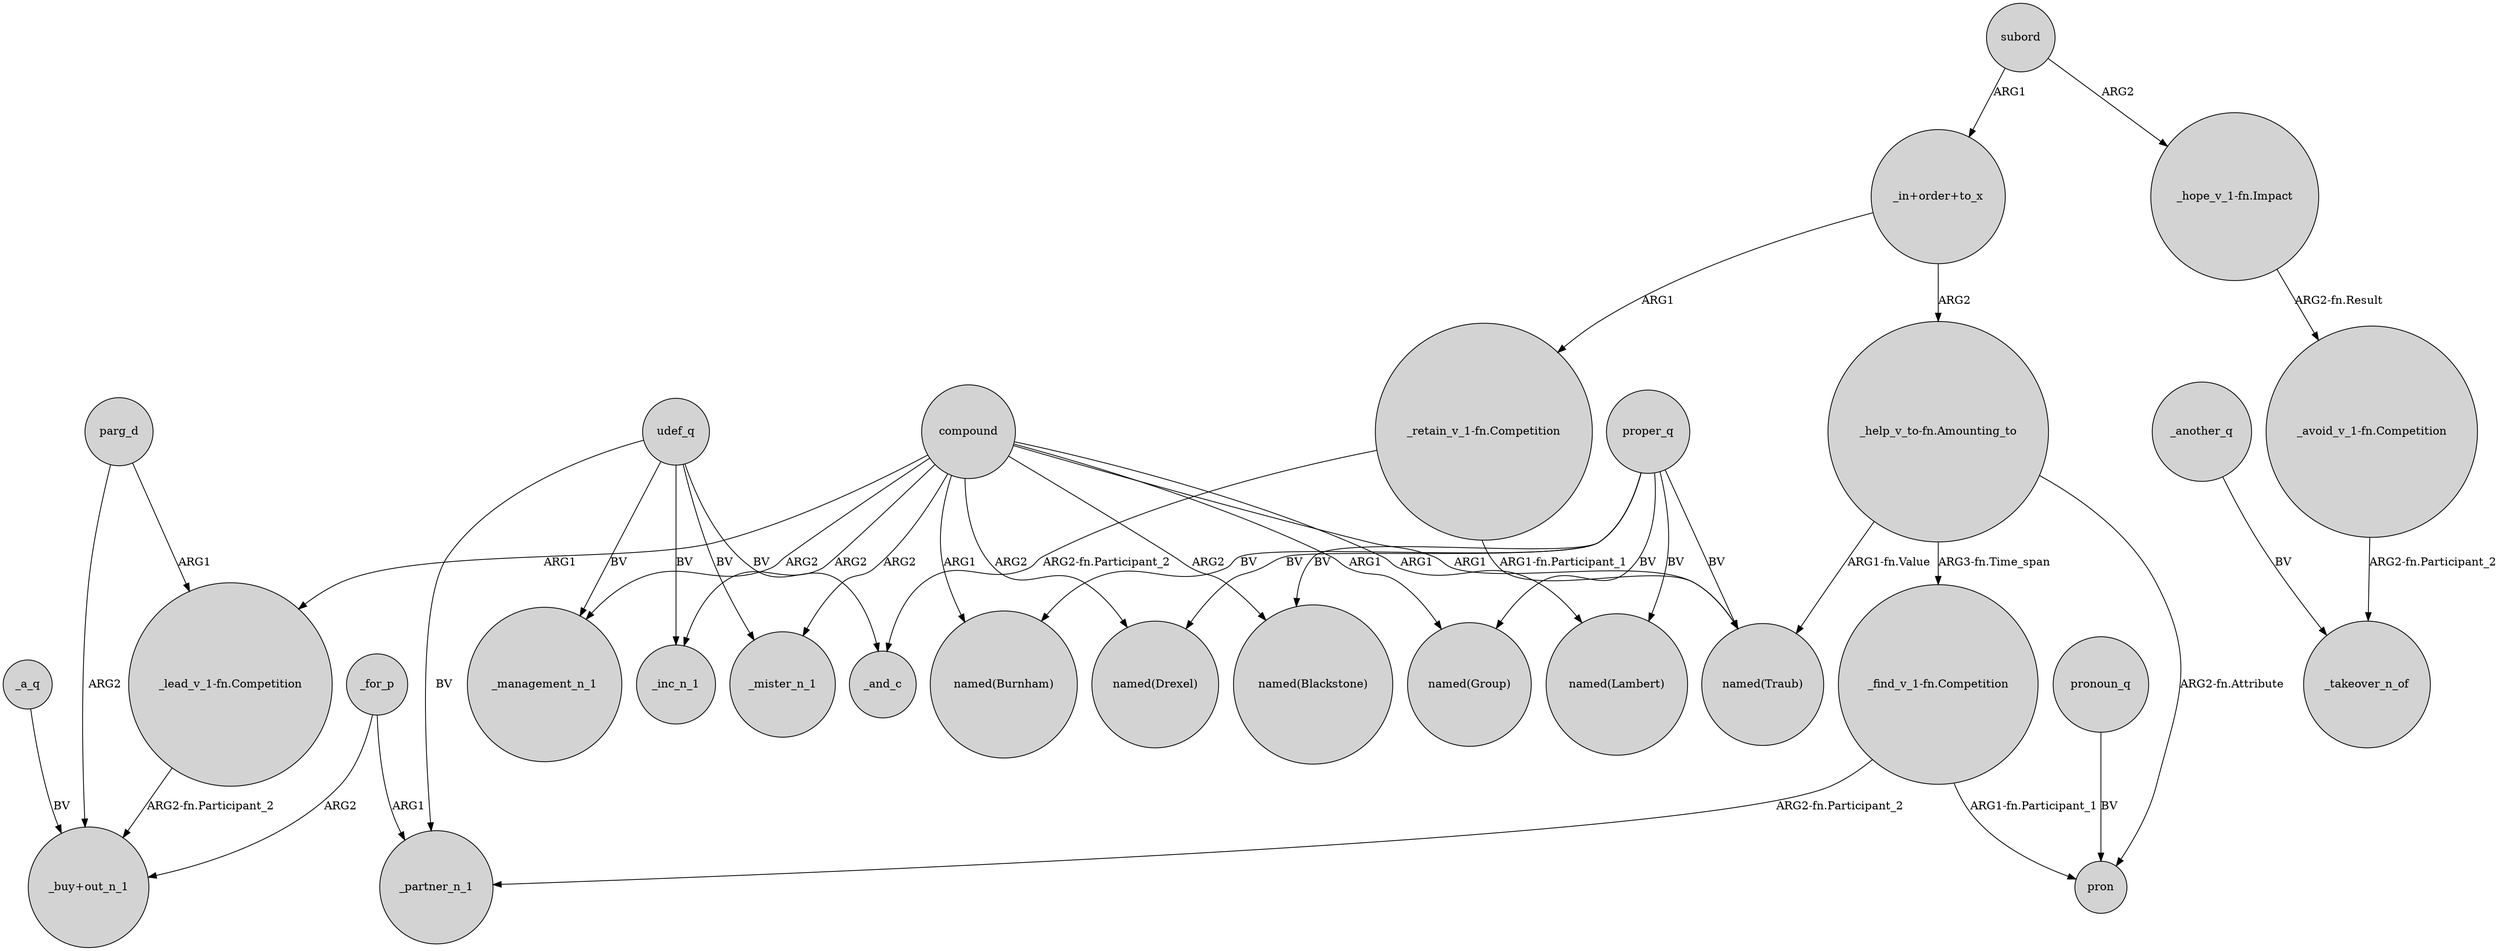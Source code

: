 digraph {
	node [shape=circle style=filled]
	"_find_v_1-fn.Competition" -> _partner_n_1 [label="ARG2-fn.Participant_2"]
	compound -> _mister_n_1 [label=ARG2]
	compound -> "named(Burnham)" [label=ARG1]
	parg_d -> "_lead_v_1-fn.Competition" [label=ARG1]
	_another_q -> _takeover_n_of [label=BV]
	compound -> "named(Group)" [label=ARG1]
	"_help_v_to-fn.Amounting_to" -> "named(Traub)" [label="ARG1-fn.Value"]
	"_in+order+to_x" -> "_help_v_to-fn.Amounting_to" [label=ARG2]
	compound -> "_lead_v_1-fn.Competition" [label=ARG1]
	"_hope_v_1-fn.Impact" -> "_avoid_v_1-fn.Competition" [label="ARG2-fn.Result"]
	proper_q -> "named(Drexel)" [label=BV]
	_for_p -> "_buy+out_n_1" [label=ARG2]
	udef_q -> _mister_n_1 [label=BV]
	proper_q -> "named(Burnham)" [label=BV]
	compound -> _management_n_1 [label=ARG2]
	proper_q -> "named(Group)" [label=BV]
	parg_d -> "_buy+out_n_1" [label=ARG2]
	"_avoid_v_1-fn.Competition" -> _takeover_n_of [label="ARG2-fn.Participant_2"]
	udef_q -> _and_c [label=BV]
	subord -> "_hope_v_1-fn.Impact" [label=ARG2]
	udef_q -> _management_n_1 [label=BV]
	compound -> "named(Traub)" [label=ARG1]
	_a_q -> "_buy+out_n_1" [label=BV]
	pronoun_q -> pron [label=BV]
	udef_q -> _inc_n_1 [label=BV]
	"_find_v_1-fn.Competition" -> pron [label="ARG1-fn.Participant_1"]
	udef_q -> _partner_n_1 [label=BV]
	compound -> _inc_n_1 [label=ARG2]
	proper_q -> "named(Lambert)" [label=BV]
	compound -> "named(Blackstone)" [label=ARG2]
	"_help_v_to-fn.Amounting_to" -> "_find_v_1-fn.Competition" [label="ARG3-fn.Time_span"]
	"_in+order+to_x" -> "_retain_v_1-fn.Competition" [label=ARG1]
	"_retain_v_1-fn.Competition" -> "named(Traub)" [label="ARG1-fn.Participant_1"]
	subord -> "_in+order+to_x" [label=ARG1]
	compound -> "named(Lambert)" [label=ARG1]
	proper_q -> "named(Traub)" [label=BV]
	"_lead_v_1-fn.Competition" -> "_buy+out_n_1" [label="ARG2-fn.Participant_2"]
	"_help_v_to-fn.Amounting_to" -> pron [label="ARG2-fn.Attribute"]
	compound -> "named(Drexel)" [label=ARG2]
	"_retain_v_1-fn.Competition" -> _and_c [label="ARG2-fn.Participant_2"]
	_for_p -> _partner_n_1 [label=ARG1]
	proper_q -> "named(Blackstone)" [label=BV]
}
